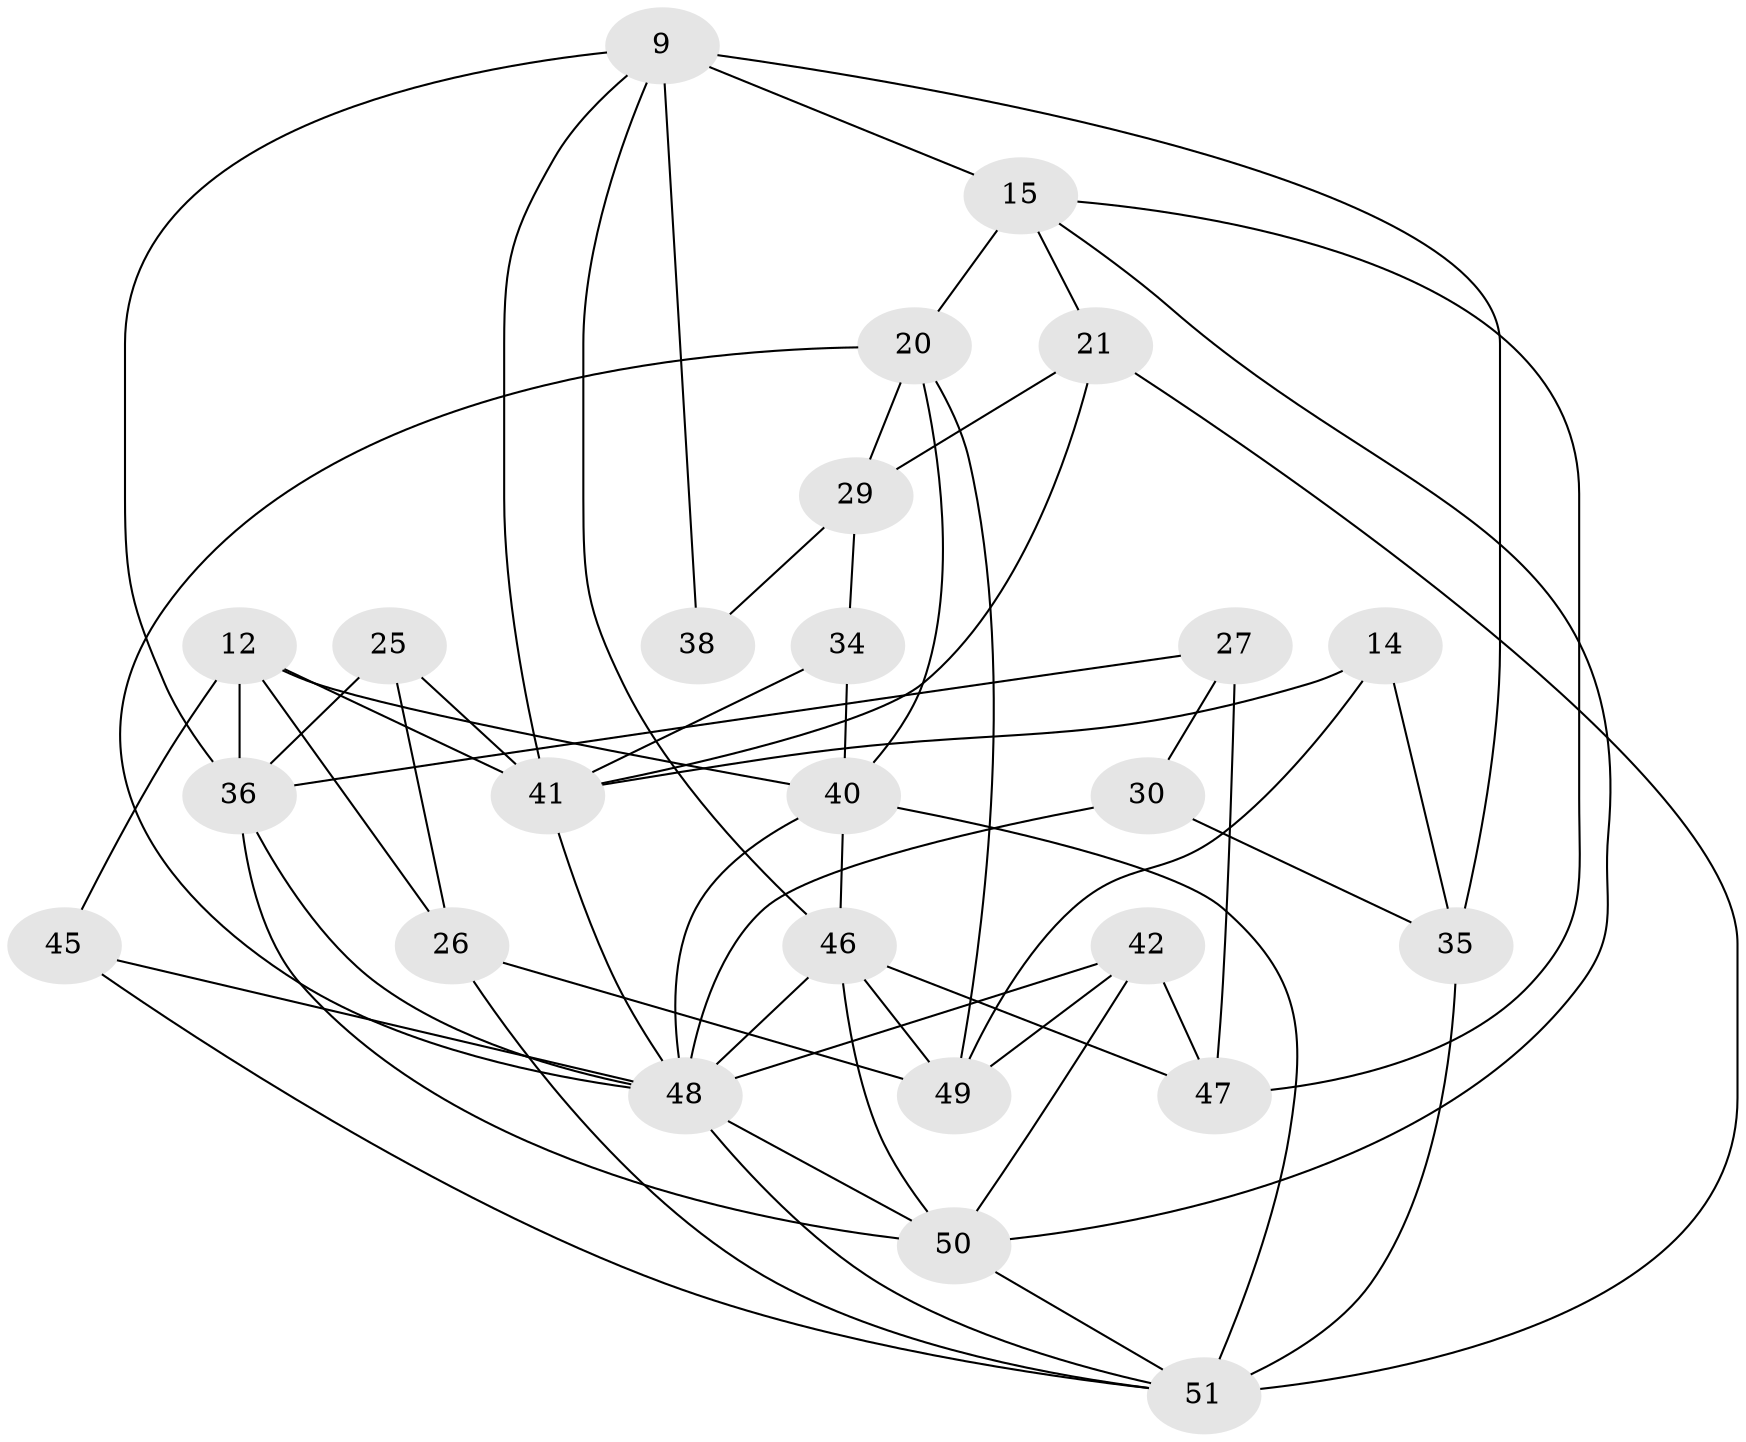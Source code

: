 // original degree distribution, {4: 1.0}
// Generated by graph-tools (version 1.1) at 2025/57/03/09/25 04:57:20]
// undirected, 25 vertices, 59 edges
graph export_dot {
graph [start="1"]
  node [color=gray90,style=filled];
  9 [super="+8+3"];
  12 [super="+10"];
  14;
  15 [super="+13"];
  20 [super="+18"];
  21;
  25;
  26;
  27 [super="+4"];
  29 [super="+6"];
  30;
  34;
  35;
  36 [super="+7+17"];
  38;
  40 [super="+19+32"];
  41 [super="+23+24"];
  42;
  45;
  46 [super="+44+11"];
  47 [super="+22"];
  48 [super="+33+39"];
  49 [super="+31"];
  50 [super="+37"];
  51 [super="+43"];
  9 -- 15 [weight=2];
  9 -- 41;
  9 -- 46 [weight=2];
  9 -- 35;
  9 -- 36 [weight=2];
  9 -- 38 [weight=2];
  12 -- 45 [weight=2];
  12 -- 26;
  12 -- 41;
  12 -- 36;
  12 -- 40;
  14 -- 35;
  14 -- 41 [weight=2];
  14 -- 49;
  15 -- 50;
  15 -- 21;
  15 -- 20;
  15 -- 47;
  20 -- 29 [weight=2];
  20 -- 48;
  20 -- 49;
  20 -- 40;
  21 -- 29;
  21 -- 41;
  21 -- 51;
  25 -- 36;
  25 -- 41 [weight=2];
  25 -- 26;
  26 -- 51;
  26 -- 49;
  27 -- 47 [weight=2];
  27 -- 30 [weight=2];
  27 -- 36 [weight=2];
  29 -- 34;
  29 -- 38 [weight=2];
  30 -- 35;
  30 -- 48;
  34 -- 41 [weight=2];
  34 -- 40;
  35 -- 51;
  36 -- 48;
  36 -- 50;
  40 -- 51 [weight=2];
  40 -- 46 [weight=2];
  40 -- 48;
  41 -- 48;
  42 -- 47;
  42 -- 49;
  42 -- 48;
  42 -- 50;
  45 -- 51;
  45 -- 48;
  46 -- 49 [weight=2];
  46 -- 48;
  46 -- 50;
  46 -- 47 [weight=2];
  48 -- 51;
  48 -- 50;
  50 -- 51;
}
